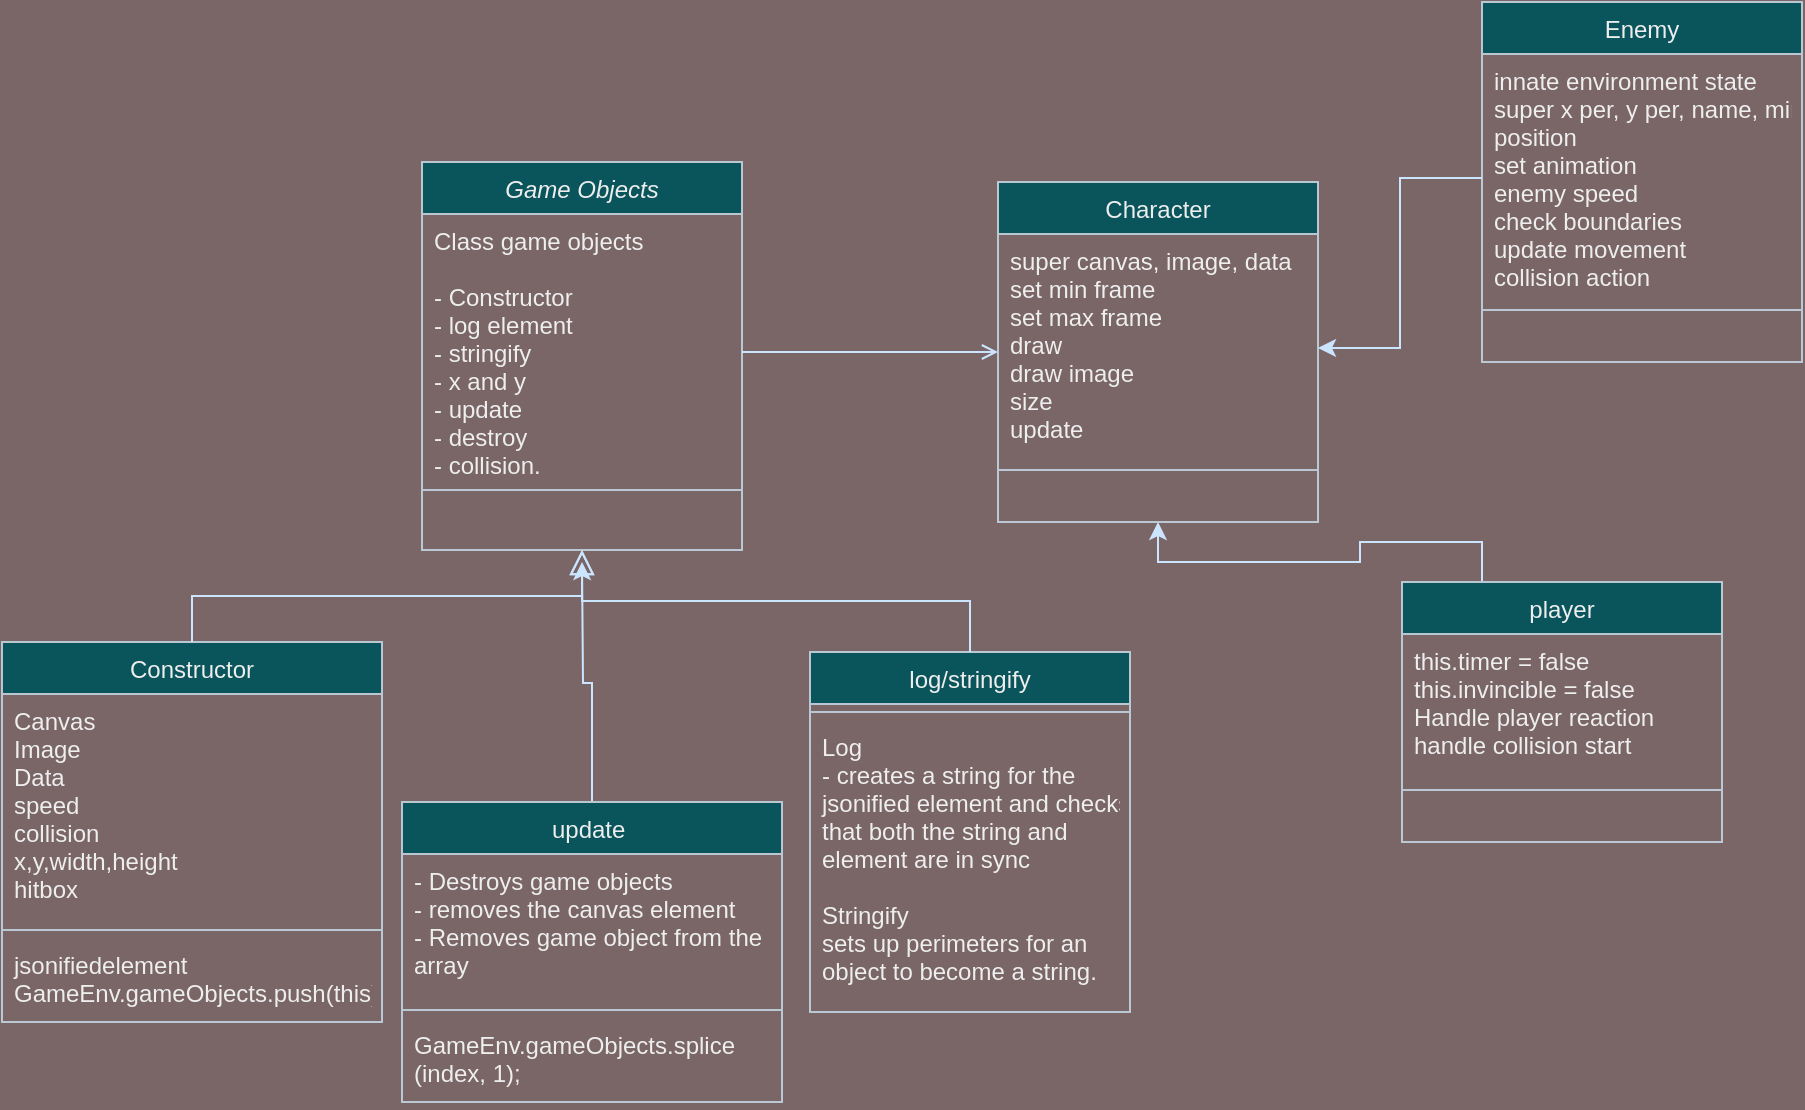 <mxfile version="24.4.15" type="github">
  <diagram id="C5RBs43oDa-KdzZeNtuy" name="Page-1">
    <mxGraphModel dx="814" dy="423" grid="1" gridSize="10" guides="1" tooltips="1" connect="1" arrows="1" fold="1" page="1" pageScale="1" pageWidth="827" pageHeight="1169" background="#7a6666" math="0" shadow="0">
      <root>
        <mxCell id="WIyWlLk6GJQsqaUBKTNV-0" />
        <mxCell id="WIyWlLk6GJQsqaUBKTNV-1" parent="WIyWlLk6GJQsqaUBKTNV-0" />
        <mxCell id="zkfFHV4jXpPFQw0GAbJ--0" value="Game Objects" style="swimlane;fontStyle=2;align=center;verticalAlign=top;childLayout=stackLayout;horizontal=1;startSize=26;horizontalStack=0;resizeParent=1;resizeLast=0;collapsible=1;marginBottom=0;rounded=0;shadow=0;strokeWidth=1;labelBackgroundColor=none;fillColor=#09555B;strokeColor=#BAC8D3;fontColor=#EEEEEE;" parent="WIyWlLk6GJQsqaUBKTNV-1" vertex="1">
          <mxGeometry x="220" y="120" width="160" height="194" as="geometry">
            <mxRectangle x="230" y="140" width="160" height="26" as="alternateBounds" />
          </mxGeometry>
        </mxCell>
        <mxCell id="zkfFHV4jXpPFQw0GAbJ--1" value="Class game objects&#xa;&#xa;- Constructor&#xa;- log element&#xa;- stringify&#xa;- x and y&#xa;- update&#xa;- destroy&#xa;- collision.&#xa; " style="text;align=left;verticalAlign=top;spacingLeft=4;spacingRight=4;overflow=hidden;rotatable=0;points=[[0,0.5],[1,0.5]];portConstraint=eastwest;labelBackgroundColor=none;fontColor=#EEEEEE;" parent="zkfFHV4jXpPFQw0GAbJ--0" vertex="1">
          <mxGeometry y="26" width="160" height="134" as="geometry" />
        </mxCell>
        <mxCell id="zkfFHV4jXpPFQw0GAbJ--4" value="" style="line;html=1;strokeWidth=1;align=left;verticalAlign=middle;spacingTop=-1;spacingLeft=3;spacingRight=3;rotatable=0;labelPosition=right;points=[];portConstraint=eastwest;labelBackgroundColor=none;fillColor=#09555B;strokeColor=#BAC8D3;fontColor=#EEEEEE;" parent="zkfFHV4jXpPFQw0GAbJ--0" vertex="1">
          <mxGeometry y="160" width="160" height="8" as="geometry" />
        </mxCell>
        <mxCell id="zkfFHV4jXpPFQw0GAbJ--6" value="Constructor" style="swimlane;fontStyle=0;align=center;verticalAlign=top;childLayout=stackLayout;horizontal=1;startSize=26;horizontalStack=0;resizeParent=1;resizeLast=0;collapsible=1;marginBottom=0;rounded=0;shadow=0;strokeWidth=1;labelBackgroundColor=none;fillColor=#09555B;strokeColor=#BAC8D3;fontColor=#EEEEEE;" parent="WIyWlLk6GJQsqaUBKTNV-1" vertex="1">
          <mxGeometry x="10" y="360" width="190" height="190" as="geometry">
            <mxRectangle x="130" y="380" width="160" height="26" as="alternateBounds" />
          </mxGeometry>
        </mxCell>
        <mxCell id="zkfFHV4jXpPFQw0GAbJ--7" value="Canvas&#xa;Image&#xa;Data&#xa;speed&#xa;collision &#xa;x,y,width,height&#xa;hitbox" style="text;align=left;verticalAlign=top;spacingLeft=4;spacingRight=4;overflow=hidden;rotatable=0;points=[[0,0.5],[1,0.5]];portConstraint=eastwest;labelBackgroundColor=none;fontColor=#EEEEEE;" parent="zkfFHV4jXpPFQw0GAbJ--6" vertex="1">
          <mxGeometry y="26" width="190" height="114" as="geometry" />
        </mxCell>
        <mxCell id="zkfFHV4jXpPFQw0GAbJ--9" value="" style="line;html=1;strokeWidth=1;align=left;verticalAlign=middle;spacingTop=-1;spacingLeft=3;spacingRight=3;rotatable=0;labelPosition=right;points=[];portConstraint=eastwest;labelBackgroundColor=none;fillColor=#09555B;strokeColor=#BAC8D3;fontColor=#EEEEEE;" parent="zkfFHV4jXpPFQw0GAbJ--6" vertex="1">
          <mxGeometry y="140" width="190" height="8" as="geometry" />
        </mxCell>
        <mxCell id="laSY0Yc0ATc8rkM20-gB-1" value="jsonifiedelement&#xa;GameEnv.gameObjects.push(this); &#xa;" style="text;align=left;verticalAlign=top;spacingLeft=4;spacingRight=4;overflow=hidden;rotatable=0;points=[[0,0.5],[1,0.5]];portConstraint=eastwest;labelBackgroundColor=none;fontColor=#EEEEEE;" vertex="1" parent="zkfFHV4jXpPFQw0GAbJ--6">
          <mxGeometry y="148" width="190" height="42" as="geometry" />
        </mxCell>
        <mxCell id="zkfFHV4jXpPFQw0GAbJ--12" value="" style="endArrow=block;endSize=10;endFill=0;shadow=0;strokeWidth=1;rounded=0;curved=0;edgeStyle=elbowEdgeStyle;elbow=vertical;labelBackgroundColor=none;strokeColor=#CCE5FF;fontColor=default;" parent="WIyWlLk6GJQsqaUBKTNV-1" source="zkfFHV4jXpPFQw0GAbJ--6" target="zkfFHV4jXpPFQw0GAbJ--0" edge="1">
          <mxGeometry width="160" relative="1" as="geometry">
            <mxPoint x="200" y="203" as="sourcePoint" />
            <mxPoint x="200" y="203" as="targetPoint" />
          </mxGeometry>
        </mxCell>
        <UserObject label="log/stringify" link="GameEnv.gameObjects.push(this);" id="zkfFHV4jXpPFQw0GAbJ--13">
          <mxCell style="swimlane;fontStyle=0;align=center;verticalAlign=top;childLayout=stackLayout;horizontal=1;startSize=26;horizontalStack=0;resizeParent=1;resizeLast=0;collapsible=1;marginBottom=0;rounded=0;shadow=0;strokeWidth=1;labelBackgroundColor=none;fillColor=#09555B;strokeColor=#BAC8D3;fontColor=#EEEEEE;" parent="WIyWlLk6GJQsqaUBKTNV-1" vertex="1">
            <mxGeometry x="414" y="365" width="160" height="180" as="geometry">
              <mxRectangle x="340" y="380" width="170" height="26" as="alternateBounds" />
            </mxGeometry>
          </mxCell>
        </UserObject>
        <mxCell id="zkfFHV4jXpPFQw0GAbJ--15" value="" style="line;html=1;strokeWidth=1;align=left;verticalAlign=middle;spacingTop=-1;spacingLeft=3;spacingRight=3;rotatable=0;labelPosition=right;points=[];portConstraint=eastwest;labelBackgroundColor=none;fillColor=#09555B;strokeColor=#BAC8D3;fontColor=#EEEEEE;" parent="zkfFHV4jXpPFQw0GAbJ--13" vertex="1">
          <mxGeometry y="26" width="160" height="8" as="geometry" />
        </mxCell>
        <mxCell id="laSY0Yc0ATc8rkM20-gB-3" value="Log&#xa;- creates a string for the &#xa;jsonified element and checks &#xa;that both the string and &#xa;element are in sync&#xa;&#xa;Stringify&#xa;sets up perimeters for an &#xa;object to become a string." style="text;align=left;verticalAlign=top;spacingLeft=4;spacingRight=4;overflow=hidden;rotatable=0;points=[[0,0.5],[1,0.5]];portConstraint=eastwest;labelBackgroundColor=none;fontColor=#EEEEEE;" vertex="1" parent="zkfFHV4jXpPFQw0GAbJ--13">
          <mxGeometry y="34" width="160" height="136" as="geometry" />
        </mxCell>
        <mxCell id="zkfFHV4jXpPFQw0GAbJ--16" value="" style="endArrow=block;endSize=10;endFill=0;shadow=0;strokeWidth=1;rounded=0;curved=0;edgeStyle=elbowEdgeStyle;elbow=vertical;labelBackgroundColor=none;strokeColor=#CCE5FF;fontColor=default;" parent="WIyWlLk6GJQsqaUBKTNV-1" source="zkfFHV4jXpPFQw0GAbJ--13" target="zkfFHV4jXpPFQw0GAbJ--0" edge="1">
          <mxGeometry width="160" relative="1" as="geometry">
            <mxPoint x="210" y="373" as="sourcePoint" />
            <mxPoint x="310" y="271" as="targetPoint" />
          </mxGeometry>
        </mxCell>
        <mxCell id="zkfFHV4jXpPFQw0GAbJ--17" value="Character" style="swimlane;fontStyle=0;align=center;verticalAlign=top;childLayout=stackLayout;horizontal=1;startSize=26;horizontalStack=0;resizeParent=1;resizeLast=0;collapsible=1;marginBottom=0;rounded=0;shadow=0;strokeWidth=1;labelBackgroundColor=none;fillColor=#09555B;strokeColor=#BAC8D3;fontColor=#EEEEEE;" parent="WIyWlLk6GJQsqaUBKTNV-1" vertex="1">
          <mxGeometry x="508" y="130" width="160" height="170" as="geometry">
            <mxRectangle x="550" y="140" width="160" height="26" as="alternateBounds" />
          </mxGeometry>
        </mxCell>
        <mxCell id="zkfFHV4jXpPFQw0GAbJ--18" value="super canvas, image, data&#xa;set min frame&#xa;set max frame&#xa;draw&#xa;draw image&#xa;size&#xa;update" style="text;align=left;verticalAlign=top;spacingLeft=4;spacingRight=4;overflow=hidden;rotatable=0;points=[[0,0.5],[1,0.5]];portConstraint=eastwest;labelBackgroundColor=none;fontColor=#EEEEEE;" parent="zkfFHV4jXpPFQw0GAbJ--17" vertex="1">
          <mxGeometry y="26" width="160" height="114" as="geometry" />
        </mxCell>
        <mxCell id="zkfFHV4jXpPFQw0GAbJ--23" value="" style="line;html=1;strokeWidth=1;align=left;verticalAlign=middle;spacingTop=-1;spacingLeft=3;spacingRight=3;rotatable=0;labelPosition=right;points=[];portConstraint=eastwest;labelBackgroundColor=none;fillColor=#09555B;strokeColor=#BAC8D3;fontColor=#EEEEEE;" parent="zkfFHV4jXpPFQw0GAbJ--17" vertex="1">
          <mxGeometry y="140" width="160" height="8" as="geometry" />
        </mxCell>
        <mxCell id="zkfFHV4jXpPFQw0GAbJ--26" value="" style="endArrow=open;shadow=0;strokeWidth=1;rounded=0;curved=0;endFill=1;edgeStyle=elbowEdgeStyle;elbow=vertical;labelBackgroundColor=none;strokeColor=#CCE5FF;fontColor=default;" parent="WIyWlLk6GJQsqaUBKTNV-1" source="zkfFHV4jXpPFQw0GAbJ--0" target="zkfFHV4jXpPFQw0GAbJ--17" edge="1">
          <mxGeometry x="0.5" y="41" relative="1" as="geometry">
            <mxPoint x="380" y="192" as="sourcePoint" />
            <mxPoint x="540" y="192" as="targetPoint" />
            <mxPoint x="-40" y="32" as="offset" />
          </mxGeometry>
        </mxCell>
        <mxCell id="laSY0Yc0ATc8rkM20-gB-16" style="edgeStyle=orthogonalEdgeStyle;rounded=0;orthogonalLoop=1;jettySize=auto;html=1;exitX=0.5;exitY=0;exitDx=0;exitDy=0;strokeColor=#CCE5FF;" edge="1" parent="WIyWlLk6GJQsqaUBKTNV-1" source="laSY0Yc0ATc8rkM20-gB-4">
          <mxGeometry relative="1" as="geometry">
            <mxPoint x="300" y="320" as="targetPoint" />
          </mxGeometry>
        </mxCell>
        <mxCell id="laSY0Yc0ATc8rkM20-gB-4" value="update " style="swimlane;fontStyle=0;align=center;verticalAlign=top;childLayout=stackLayout;horizontal=1;startSize=26;horizontalStack=0;resizeParent=1;resizeLast=0;collapsible=1;marginBottom=0;rounded=0;shadow=0;strokeWidth=1;labelBackgroundColor=none;fillColor=#09555B;strokeColor=#BAC8D3;fontColor=#EEEEEE;" vertex="1" parent="WIyWlLk6GJQsqaUBKTNV-1">
          <mxGeometry x="210" y="440" width="190" height="150" as="geometry">
            <mxRectangle x="130" y="380" width="160" height="26" as="alternateBounds" />
          </mxGeometry>
        </mxCell>
        <mxCell id="laSY0Yc0ATc8rkM20-gB-5" value="- Destroys game objects&#xa;- removes the canvas element&#xa;- Removes game object from the &#xa;array" style="text;align=left;verticalAlign=top;spacingLeft=4;spacingRight=4;overflow=hidden;rotatable=0;points=[[0,0.5],[1,0.5]];portConstraint=eastwest;labelBackgroundColor=none;fontColor=#EEEEEE;" vertex="1" parent="laSY0Yc0ATc8rkM20-gB-4">
          <mxGeometry y="26" width="190" height="74" as="geometry" />
        </mxCell>
        <mxCell id="laSY0Yc0ATc8rkM20-gB-6" value="" style="line;html=1;strokeWidth=1;align=left;verticalAlign=middle;spacingTop=-1;spacingLeft=3;spacingRight=3;rotatable=0;labelPosition=right;points=[];portConstraint=eastwest;labelBackgroundColor=none;fillColor=#09555B;strokeColor=#BAC8D3;fontColor=#EEEEEE;" vertex="1" parent="laSY0Yc0ATc8rkM20-gB-4">
          <mxGeometry y="100" width="190" height="8" as="geometry" />
        </mxCell>
        <mxCell id="laSY0Yc0ATc8rkM20-gB-7" value="GameEnv.gameObjects.splice&#xa;(index, 1);&#xa;" style="text;align=left;verticalAlign=top;spacingLeft=4;spacingRight=4;overflow=hidden;rotatable=0;points=[[0,0.5],[1,0.5]];portConstraint=eastwest;labelBackgroundColor=none;fontColor=#EEEEEE;" vertex="1" parent="laSY0Yc0ATc8rkM20-gB-4">
          <mxGeometry y="108" width="190" height="42" as="geometry" />
        </mxCell>
        <mxCell id="laSY0Yc0ATc8rkM20-gB-11" style="edgeStyle=orthogonalEdgeStyle;rounded=0;orthogonalLoop=1;jettySize=auto;html=1;exitX=0.25;exitY=0;exitDx=0;exitDy=0;entryX=0.5;entryY=1;entryDx=0;entryDy=0;labelBackgroundColor=none;strokeColor=#CCE5FF;fontColor=default;" edge="1" parent="WIyWlLk6GJQsqaUBKTNV-1" source="laSY0Yc0ATc8rkM20-gB-8" target="zkfFHV4jXpPFQw0GAbJ--17">
          <mxGeometry relative="1" as="geometry" />
        </mxCell>
        <mxCell id="laSY0Yc0ATc8rkM20-gB-8" value="player" style="swimlane;fontStyle=0;align=center;verticalAlign=top;childLayout=stackLayout;horizontal=1;startSize=26;horizontalStack=0;resizeParent=1;resizeLast=0;collapsible=1;marginBottom=0;rounded=0;shadow=0;strokeWidth=1;labelBackgroundColor=none;fillColor=#09555B;strokeColor=#BAC8D3;fontColor=#EEEEEE;" vertex="1" parent="WIyWlLk6GJQsqaUBKTNV-1">
          <mxGeometry x="710" y="330" width="160" height="130" as="geometry">
            <mxRectangle x="550" y="140" width="160" height="26" as="alternateBounds" />
          </mxGeometry>
        </mxCell>
        <mxCell id="laSY0Yc0ATc8rkM20-gB-17" value="this.timer = false&#xa;this.invincible = false&#xa;Handle player reaction&#xa;handle collision start&#xa;" style="text;align=left;verticalAlign=top;spacingLeft=4;spacingRight=4;overflow=hidden;rotatable=0;points=[[0,0.5],[1,0.5]];portConstraint=eastwest;labelBackgroundColor=none;fontColor=#EEEEEE;" vertex="1" parent="laSY0Yc0ATc8rkM20-gB-8">
          <mxGeometry y="26" width="160" height="74" as="geometry" />
        </mxCell>
        <mxCell id="laSY0Yc0ATc8rkM20-gB-10" value="" style="line;html=1;strokeWidth=1;align=left;verticalAlign=middle;spacingTop=-1;spacingLeft=3;spacingRight=3;rotatable=0;labelPosition=right;points=[];portConstraint=eastwest;labelBackgroundColor=none;fillColor=#09555B;strokeColor=#BAC8D3;fontColor=#EEEEEE;" vertex="1" parent="laSY0Yc0ATc8rkM20-gB-8">
          <mxGeometry y="100" width="160" height="8" as="geometry" />
        </mxCell>
        <mxCell id="laSY0Yc0ATc8rkM20-gB-12" value="Enemy" style="swimlane;fontStyle=0;align=center;verticalAlign=top;childLayout=stackLayout;horizontal=1;startSize=26;horizontalStack=0;resizeParent=1;resizeLast=0;collapsible=1;marginBottom=0;rounded=0;shadow=0;strokeWidth=1;labelBackgroundColor=none;fillColor=#09555B;strokeColor=#BAC8D3;fontColor=#EEEEEE;" vertex="1" parent="WIyWlLk6GJQsqaUBKTNV-1">
          <mxGeometry x="750" y="40" width="160" height="180" as="geometry">
            <mxRectangle x="550" y="140" width="160" height="26" as="alternateBounds" />
          </mxGeometry>
        </mxCell>
        <mxCell id="laSY0Yc0ATc8rkM20-gB-13" value="innate environment state&#xa;super x per, y per, name, min&#xa;position&#xa;set animation&#xa;enemy speed&#xa;check boundaries&#xa;update movement&#xa;collision action" style="text;align=left;verticalAlign=top;spacingLeft=4;spacingRight=4;overflow=hidden;rotatable=0;points=[[0,0.5],[1,0.5]];portConstraint=eastwest;labelBackgroundColor=none;fontColor=#EEEEEE;" vertex="1" parent="laSY0Yc0ATc8rkM20-gB-12">
          <mxGeometry y="26" width="160" height="124" as="geometry" />
        </mxCell>
        <mxCell id="laSY0Yc0ATc8rkM20-gB-14" value="" style="line;html=1;strokeWidth=1;align=left;verticalAlign=middle;spacingTop=-1;spacingLeft=3;spacingRight=3;rotatable=0;labelPosition=right;points=[];portConstraint=eastwest;labelBackgroundColor=none;fillColor=#09555B;strokeColor=#BAC8D3;fontColor=#EEEEEE;" vertex="1" parent="laSY0Yc0ATc8rkM20-gB-12">
          <mxGeometry y="150" width="160" height="8" as="geometry" />
        </mxCell>
        <mxCell id="laSY0Yc0ATc8rkM20-gB-15" style="edgeStyle=orthogonalEdgeStyle;rounded=0;orthogonalLoop=1;jettySize=auto;html=1;exitX=0;exitY=0.5;exitDx=0;exitDy=0;entryX=1;entryY=0.5;entryDx=0;entryDy=0;labelBackgroundColor=none;strokeColor=#CCE5FF;fontColor=default;" edge="1" parent="WIyWlLk6GJQsqaUBKTNV-1" source="laSY0Yc0ATc8rkM20-gB-13" target="zkfFHV4jXpPFQw0GAbJ--18">
          <mxGeometry relative="1" as="geometry" />
        </mxCell>
      </root>
    </mxGraphModel>
  </diagram>
</mxfile>
